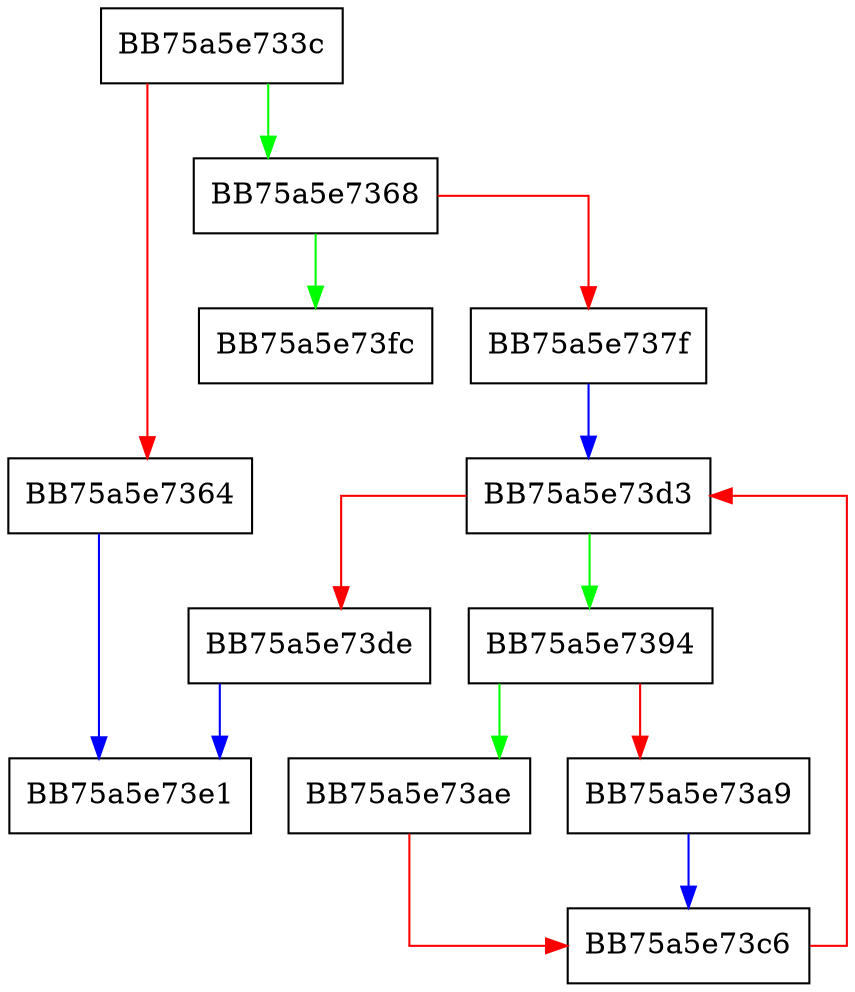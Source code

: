 digraph IsContiguousArray {
  node [shape="box"];
  graph [splines=ortho];
  BB75a5e733c -> BB75a5e7368 [color="green"];
  BB75a5e733c -> BB75a5e7364 [color="red"];
  BB75a5e7364 -> BB75a5e73e1 [color="blue"];
  BB75a5e7368 -> BB75a5e73fc [color="green"];
  BB75a5e7368 -> BB75a5e737f [color="red"];
  BB75a5e737f -> BB75a5e73d3 [color="blue"];
  BB75a5e7394 -> BB75a5e73ae [color="green"];
  BB75a5e7394 -> BB75a5e73a9 [color="red"];
  BB75a5e73a9 -> BB75a5e73c6 [color="blue"];
  BB75a5e73ae -> BB75a5e73c6 [color="red"];
  BB75a5e73c6 -> BB75a5e73d3 [color="red"];
  BB75a5e73d3 -> BB75a5e7394 [color="green"];
  BB75a5e73d3 -> BB75a5e73de [color="red"];
  BB75a5e73de -> BB75a5e73e1 [color="blue"];
}